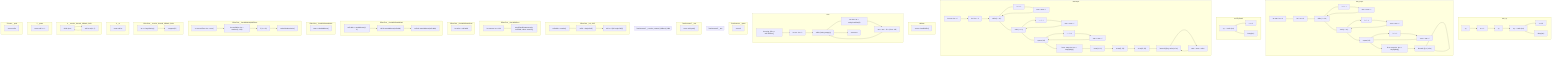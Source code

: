 graph TD
subgraph test_try
    test_try_71["try"]
    test_try_72["a += 1"]
    test_try_73["try"]
    test_try_74["try ... catch (err)"]
    test_try_75["a = 19"]:::exitNode
    test_try_76["dump(err)"]:::exitNode
    test_try_71 --> test_try_72
    test_try_72 --> test_try_73
    test_try_73 --> test_try_74
    test_try_74 --> test_try_75
    test_try_74 --> test_try_76
end
subgraph test_loops
    test_loops_77["let sum: Int = 0"]
    test_loops_78["let i: Int = 0"]
    test_loops_79["while (i &lt; 10)"]
    test_loops_80["i = i + 1"]
    test_loops_81["sum = sum + i"]
    test_loops_82["until (i &gt; 10)"]
    test_loops_83["i = i - 1"]
    test_loops_84["sum = sum + i"]
    test_loops_85["repeat (10)"]
    test_loops_86["i = i + 1"]
    test_loops_87["sum = sum + i"]
    test_loops_88["let m: map&lt;Int, Int&gt; = emptyMap()"]
    test_loops_89["foreach ((k, v) of m)"]
    test_loops_77 --> test_loops_78
    test_loops_78 --> test_loops_79
    test_loops_79 --> test_loops_80
    test_loops_80 --> test_loops_81
    test_loops_81 --> test_loops_79
    test_loops_79 --> test_loops_82
    test_loops_82 --> test_loops_83
    test_loops_83 --> test_loops_84
    test_loops_84 --> test_loops_82
    test_loops_82 --> test_loops_85
    test_loops_85 --> test_loops_86
    test_loops_86 --> test_loops_87
    test_loops_87 --> test_loops_85
    test_loops_85 --> test_loops_88
    test_loops_88 --> test_loops_89
    test_loops_89 --> test_loops_89
end
subgraph testTryCatch
    testTryCatch_90["try ... catch (err)"]
    testTryCatch_91["a += 1"]:::exitNode
    testTryCatch_92["dump(err)"]:::exitNode
    testTryCatch_90 --> testTryCatch_91
    testTryCatch_90 --> testTryCatch_92
end
subgraph testLoops
    testLoops_93["let sum: Int = 0"]
    testLoops_94["let i: Int = 0"]
    testLoops_95["while (i &lt; 10)"]
    testLoops_96["i = i + 1"]
    testLoops_97["sum = sum + i"]
    testLoops_98["until (i &lt;= 0)"]
    testLoops_99["i = i - 1"]
    testLoops_100["sum = sum + i"]
    testLoops_101["repeat (10)"]
    testLoops_102["i = i + 1"]
    testLoops_103["sum = sum + i"]
    testLoops_104["let m: map&lt;Int, Int&gt; = emptyMap()"]
    testLoops_105["m.set(1, 10)"]
    testLoops_106["m.set(2, 20)"]
    testLoops_107["m.set(3, 30)"]
    testLoops_108["foreach ((key, value) of m)"]
    testLoops_109["sum = sum + value"]
    testLoops_93 --> testLoops_94
    testLoops_94 --> testLoops_95
    testLoops_95 --> testLoops_96
    testLoops_96 --> testLoops_97
    testLoops_97 --> testLoops_95
    testLoops_95 --> testLoops_98
    testLoops_98 --> testLoops_99
    testLoops_99 --> testLoops_100
    testLoops_100 --> testLoops_98
    testLoops_98 --> testLoops_101
    testLoops_101 --> testLoops_102
    testLoops_102 --> testLoops_103
    testLoops_103 --> testLoops_101
    testLoops_101 --> testLoops_104
    testLoops_104 --> testLoops_105
    testLoops_105 --> testLoops_106
    testLoops_106 --> testLoops_107
    testLoops_107 --> testLoops_108
    testLoops_108 --> testLoops_109
    testLoops_109 --> testLoops_108
end
subgraph callAsm
    callAsm_110["return s.loadRefEx()"]:::exitNode
end
subgraph toInt
    toInt_111["let string: Slice = self.asSlice()"]
    toInt_112["let acc: Int = 0"]
    toInt_113["while (!string.empty())"]
    toInt_114["let char: Int = string.loadUint(8)"]
    toInt_115["acc = acc * 10 + (char - 48)"]
    toInt_116["return acc"]:::exitNode
    toInt_111 --> toInt_112
    toInt_112 --> toInt_113
    toInt_113 --> toInt_114
    toInt_114 --> toInt_115
    toInt_115 --> toInt_113
    toInt_113 --> toInt_116
end
subgraph TestContract__getter
    TestContract__getter_134["return 0"]:::exitNode
end
subgraph TestContractF__test
end
subgraph TestContractT__test
    TestContractT__test_137["return self.getA()"]:::exitNode
end
subgraph TestContractT__receive_external_fallback_2089
end
subgraph EffectTest__init_2407
    EffectTest__init_2407_138["self.addr = sender()"]
    EffectTest__init_2407_139["self.b = beginCell()"]
    EffectTest__init_2407_140["self.s = S{b: beginCell()}"]:::exitNode
    EffectTest__init_2407_138 --> EffectTest__init_2407_139
    EffectTest__init_2407_139 --> EffectTest__init_2407_140
end
subgraph EffectTest__funcWithSend
    EffectTest__funcWithSend_141["let amount: Int = 100"]
    EffectTest__funcWithSend_142["send(SendParameters{to: self.addr, value: amount})"]:::exitNode
    EffectTest__funcWithSend_141 --> EffectTest__funcWithSend_142
end
subgraph EffectTest__funcWithStateRead
    EffectTest__funcWithStateRead_143["let value = self.addr"]:::exitNode
end
subgraph EffectTest__funcWithStateWrite1
    EffectTest__funcWithStateWrite1_144["self.addr = newAddress(0, 0)"]
    EffectTest__funcWithStateWrite1_145["self.b.storeAddress(self.addr)"]
    EffectTest__funcWithStateWrite1_146["self.s.b.storeAddress(self.addr)"]:::exitNode
    EffectTest__funcWithStateWrite1_144 --> EffectTest__funcWithStateWrite1_145
    EffectTest__funcWithStateWrite1_145 --> EffectTest__funcWithStateWrite1_146
end
subgraph EffectTest__funcWithStateWrite2
    EffectTest__funcWithStateWrite2_147["return s.loadAddress()"]:::exitNode
end
subgraph EffectTest__funcWithMultipleEffects
    EffectTest__funcWithMultipleEffects_148["let currentTime: Int = now()"]
    EffectTest__funcWithMultipleEffects_149["let randValue: Int = random(1, 100)"]
    EffectTest__funcWithMultipleEffects_150["if (1 &gt; 42)"]
    EffectTest__funcWithMultipleEffects_151["nativeRandomizeLt()"]:::exitNode
    EffectTest__funcWithMultipleEffects_148 --> EffectTest__funcWithMultipleEffects_149
    EffectTest__funcWithMultipleEffects_149 --> EffectTest__funcWithMultipleEffects_150
    EffectTest__funcWithMultipleEffects_150 --> EffectTest__funcWithMultipleEffects_151
end
subgraph EffectTest__receive_internal_fallback_2406
    EffectTest__receive_internal_fallback_2406_152["let a = beginString()"]
    EffectTest__receive_internal_fallback_2406_153["a.append('f')"]:::exitNode
    EffectTest__receive_internal_fallback_2406_152 --> EffectTest__receive_internal_fallback_2406_153
end
subgraph A__m
    A__m_154["return self.m"]:::exitNode
end
subgraph A__receive_internal_fallback_2454
    A__receive_internal_fallback_2454_155["while (true)"]
    A__receive_internal_fallback_2454_156["self.m.set(1, 2)"]
    A__receive_internal_fallback_2454_155 --> A__receive_internal_fallback_2454_156
    A__receive_internal_fallback_2454_156 --> A__receive_internal_fallback_2454_155
end
subgraph Z__getter
    Z__getter_135["return self.a + 1"]:::exitNode
end
subgraph TParent__getA
    TParent__getA_136["return self.a"]:::exitNode
end